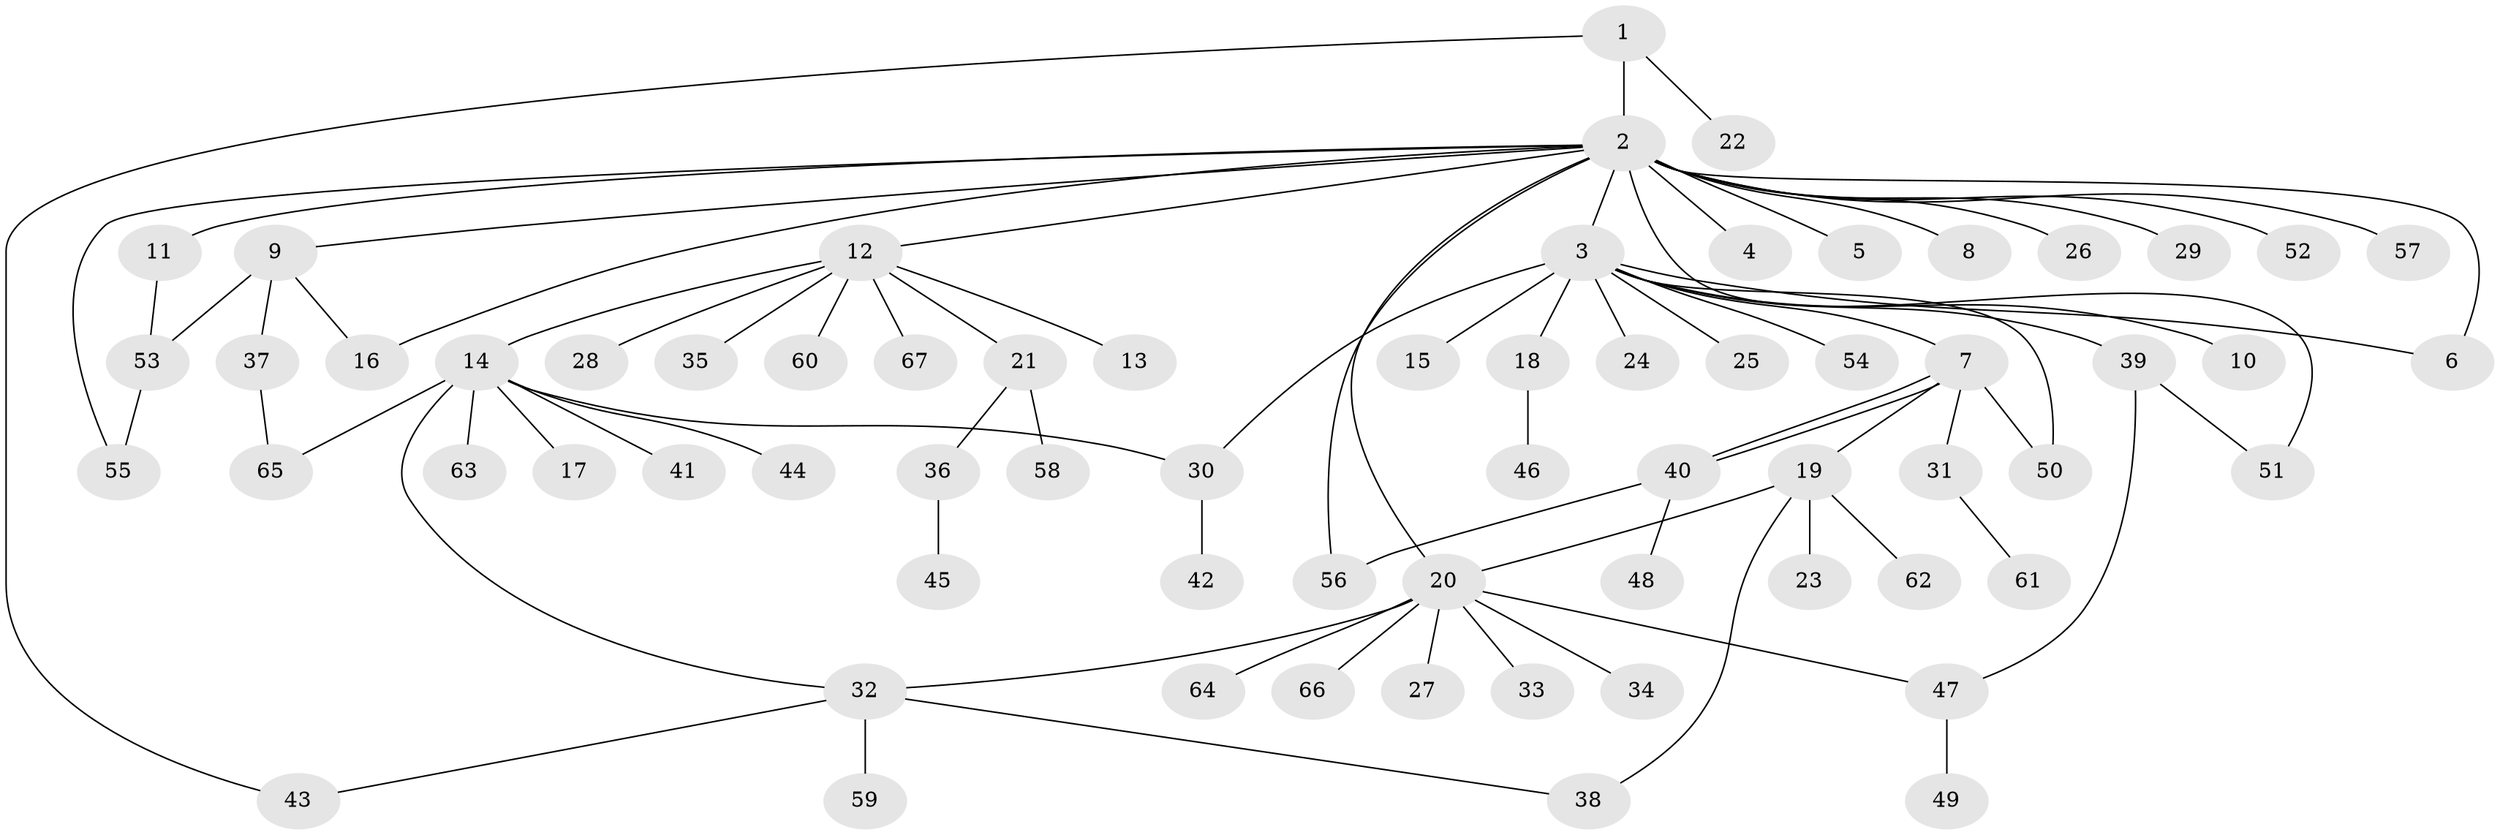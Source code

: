 // Generated by graph-tools (version 1.1) at 2025/14/03/09/25 04:14:21]
// undirected, 67 vertices, 81 edges
graph export_dot {
graph [start="1"]
  node [color=gray90,style=filled];
  1;
  2;
  3;
  4;
  5;
  6;
  7;
  8;
  9;
  10;
  11;
  12;
  13;
  14;
  15;
  16;
  17;
  18;
  19;
  20;
  21;
  22;
  23;
  24;
  25;
  26;
  27;
  28;
  29;
  30;
  31;
  32;
  33;
  34;
  35;
  36;
  37;
  38;
  39;
  40;
  41;
  42;
  43;
  44;
  45;
  46;
  47;
  48;
  49;
  50;
  51;
  52;
  53;
  54;
  55;
  56;
  57;
  58;
  59;
  60;
  61;
  62;
  63;
  64;
  65;
  66;
  67;
  1 -- 2;
  1 -- 22;
  1 -- 43;
  2 -- 3;
  2 -- 4;
  2 -- 5;
  2 -- 6;
  2 -- 8;
  2 -- 9;
  2 -- 11;
  2 -- 12;
  2 -- 16;
  2 -- 20;
  2 -- 26;
  2 -- 29;
  2 -- 51;
  2 -- 52;
  2 -- 55;
  2 -- 56;
  2 -- 57;
  3 -- 6;
  3 -- 7;
  3 -- 10;
  3 -- 15;
  3 -- 18;
  3 -- 24;
  3 -- 25;
  3 -- 30;
  3 -- 39;
  3 -- 50;
  3 -- 54;
  7 -- 19;
  7 -- 31;
  7 -- 40;
  7 -- 40;
  7 -- 50;
  9 -- 16;
  9 -- 37;
  9 -- 53;
  11 -- 53;
  12 -- 13;
  12 -- 14;
  12 -- 21;
  12 -- 28;
  12 -- 35;
  12 -- 60;
  12 -- 67;
  14 -- 17;
  14 -- 30;
  14 -- 32;
  14 -- 41;
  14 -- 44;
  14 -- 63;
  14 -- 65;
  18 -- 46;
  19 -- 20;
  19 -- 23;
  19 -- 38;
  19 -- 62;
  20 -- 27;
  20 -- 32;
  20 -- 33;
  20 -- 34;
  20 -- 47;
  20 -- 64;
  20 -- 66;
  21 -- 36;
  21 -- 58;
  30 -- 42;
  31 -- 61;
  32 -- 38;
  32 -- 43;
  32 -- 59;
  36 -- 45;
  37 -- 65;
  39 -- 47;
  39 -- 51;
  40 -- 48;
  40 -- 56;
  47 -- 49;
  53 -- 55;
}
